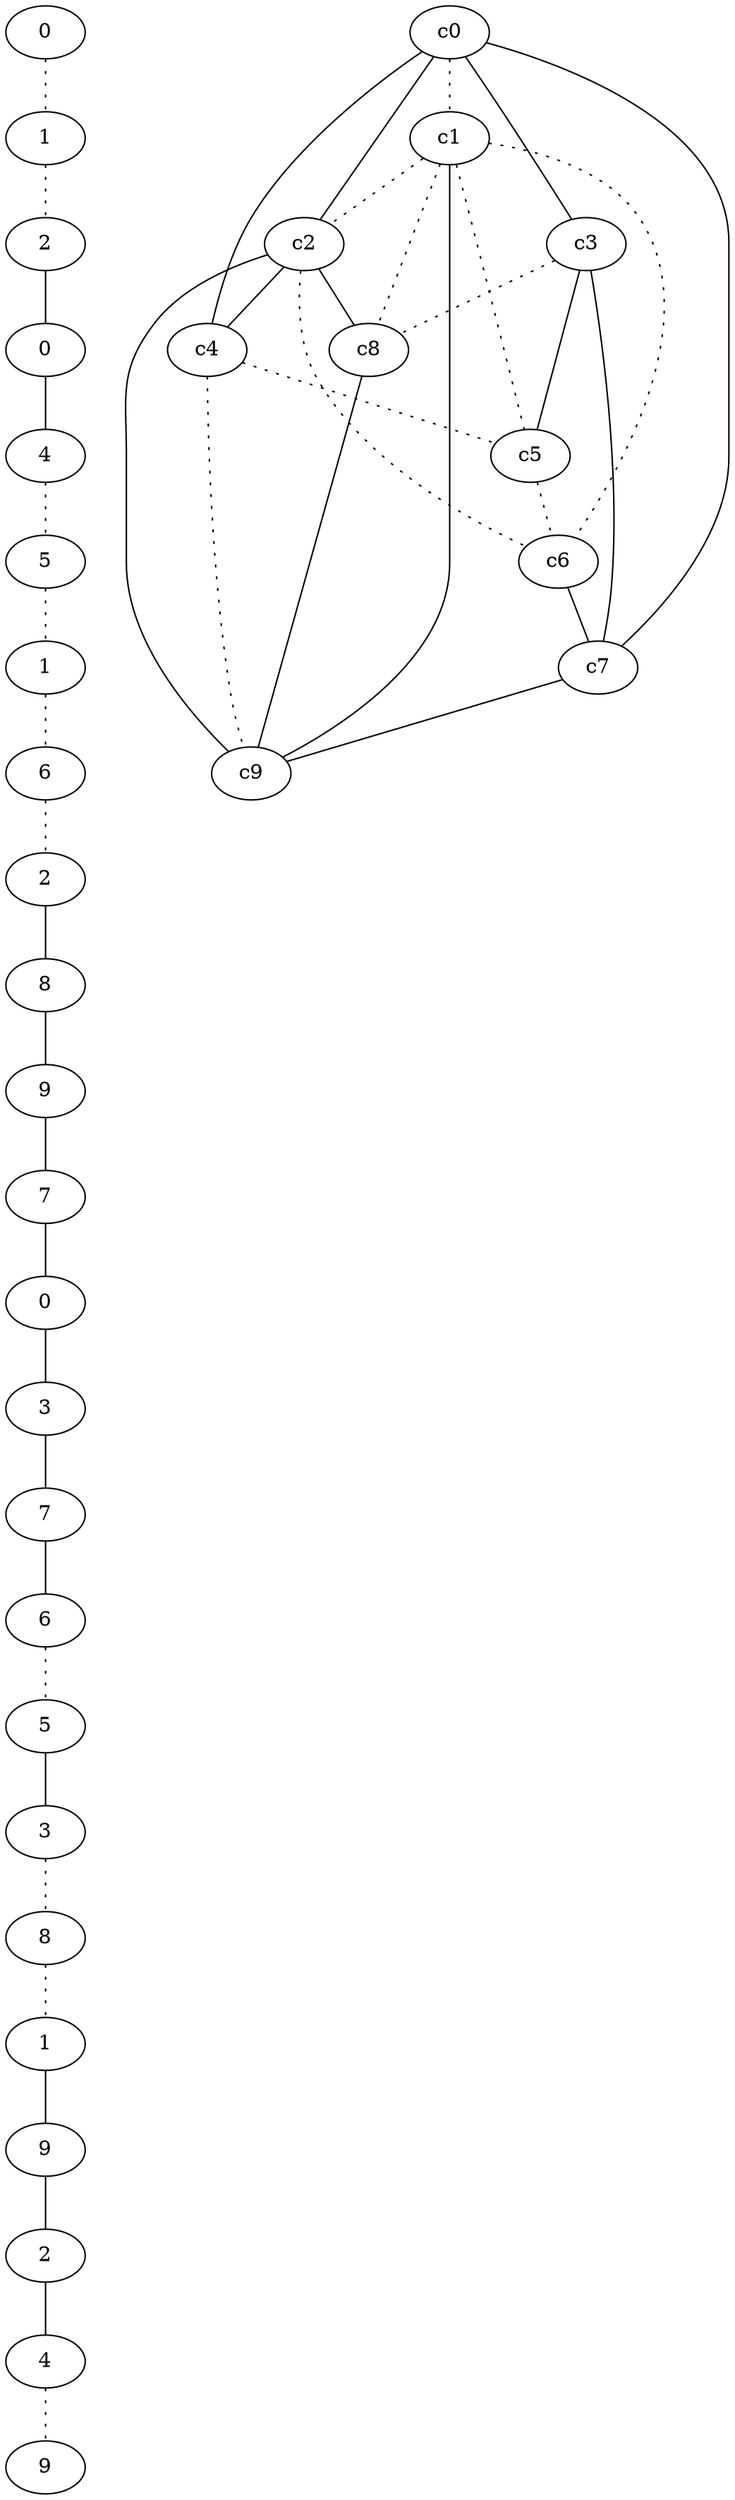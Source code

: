 graph {
a0[label=0];
a1[label=1];
a2[label=2];
a3[label=0];
a4[label=4];
a5[label=5];
a6[label=1];
a7[label=6];
a8[label=2];
a9[label=8];
a10[label=9];
a11[label=7];
a12[label=0];
a13[label=3];
a14[label=7];
a15[label=6];
a16[label=5];
a17[label=3];
a18[label=8];
a19[label=1];
a20[label=9];
a21[label=2];
a22[label=4];
a23[label=9];
a0 -- a1 [style=dotted];
a1 -- a2 [style=dotted];
a2 -- a3;
a3 -- a4;
a4 -- a5 [style=dotted];
a5 -- a6 [style=dotted];
a6 -- a7 [style=dotted];
a7 -- a8 [style=dotted];
a8 -- a9;
a9 -- a10;
a10 -- a11;
a11 -- a12;
a12 -- a13;
a13 -- a14;
a14 -- a15;
a15 -- a16 [style=dotted];
a16 -- a17;
a17 -- a18 [style=dotted];
a18 -- a19 [style=dotted];
a19 -- a20;
a20 -- a21;
a21 -- a22;
a22 -- a23 [style=dotted];
c0 -- c1 [style=dotted];
c0 -- c2;
c0 -- c3;
c0 -- c4;
c0 -- c7;
c1 -- c2 [style=dotted];
c1 -- c5 [style=dotted];
c1 -- c6 [style=dotted];
c1 -- c8 [style=dotted];
c1 -- c9;
c2 -- c4;
c2 -- c6 [style=dotted];
c2 -- c8;
c2 -- c9;
c3 -- c5;
c3 -- c7;
c3 -- c8 [style=dotted];
c4 -- c5 [style=dotted];
c4 -- c9 [style=dotted];
c5 -- c6 [style=dotted];
c6 -- c7;
c7 -- c9;
c8 -- c9;
}
